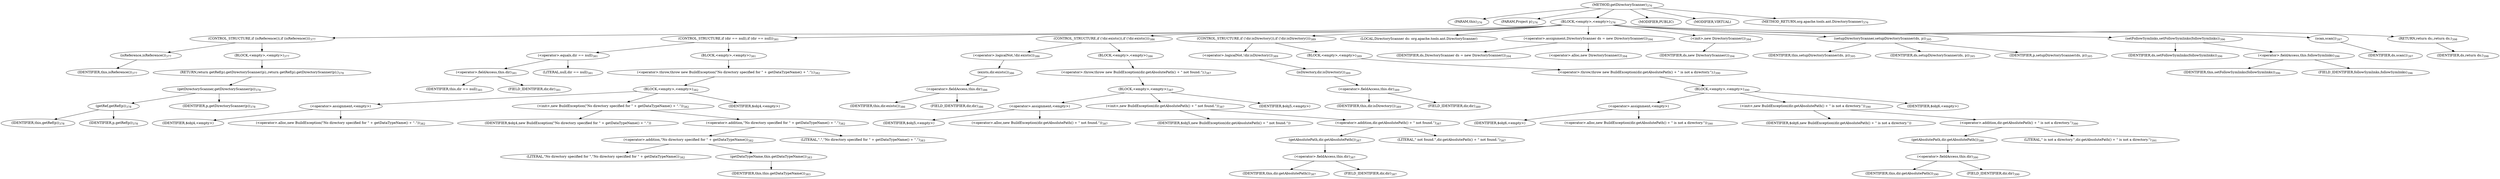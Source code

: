 digraph "getDirectoryScanner" {  
"762" [label = <(METHOD,getDirectoryScanner)<SUB>376</SUB>> ]
"81" [label = <(PARAM,this)<SUB>376</SUB>> ]
"763" [label = <(PARAM,Project p)<SUB>376</SUB>> ]
"764" [label = <(BLOCK,&lt;empty&gt;,&lt;empty&gt;)<SUB>376</SUB>> ]
"765" [label = <(CONTROL_STRUCTURE,if (isReference()),if (isReference()))<SUB>377</SUB>> ]
"766" [label = <(isReference,isReference())<SUB>377</SUB>> ]
"80" [label = <(IDENTIFIER,this,isReference())<SUB>377</SUB>> ]
"767" [label = <(BLOCK,&lt;empty&gt;,&lt;empty&gt;)<SUB>377</SUB>> ]
"768" [label = <(RETURN,return getRef(p).getDirectoryScanner(p);,return getRef(p).getDirectoryScanner(p);)<SUB>378</SUB>> ]
"769" [label = <(getDirectoryScanner,getDirectoryScanner(p))<SUB>378</SUB>> ]
"770" [label = <(getRef,getRef(p))<SUB>378</SUB>> ]
"82" [label = <(IDENTIFIER,this,getRef(p))<SUB>378</SUB>> ]
"771" [label = <(IDENTIFIER,p,getRef(p))<SUB>378</SUB>> ]
"772" [label = <(IDENTIFIER,p,getDirectoryScanner(p))<SUB>378</SUB>> ]
"773" [label = <(CONTROL_STRUCTURE,if (dir == null),if (dir == null))<SUB>381</SUB>> ]
"774" [label = <(&lt;operator&gt;.equals,dir == null)<SUB>381</SUB>> ]
"775" [label = <(&lt;operator&gt;.fieldAccess,this.dir)<SUB>381</SUB>> ]
"776" [label = <(IDENTIFIER,this,dir == null)<SUB>381</SUB>> ]
"777" [label = <(FIELD_IDENTIFIER,dir,dir)<SUB>381</SUB>> ]
"778" [label = <(LITERAL,null,dir == null)<SUB>381</SUB>> ]
"779" [label = <(BLOCK,&lt;empty&gt;,&lt;empty&gt;)<SUB>381</SUB>> ]
"780" [label = <(&lt;operator&gt;.throw,throw new BuildException(&quot;No directory specified for &quot; + getDataTypeName() + &quot;.&quot;);)<SUB>382</SUB>> ]
"781" [label = <(BLOCK,&lt;empty&gt;,&lt;empty&gt;)<SUB>382</SUB>> ]
"782" [label = <(&lt;operator&gt;.assignment,&lt;empty&gt;)> ]
"783" [label = <(IDENTIFIER,$obj4,&lt;empty&gt;)> ]
"784" [label = <(&lt;operator&gt;.alloc,new BuildException(&quot;No directory specified for &quot; + getDataTypeName() + &quot;.&quot;))<SUB>382</SUB>> ]
"785" [label = <(&lt;init&gt;,new BuildException(&quot;No directory specified for &quot; + getDataTypeName() + &quot;.&quot;))<SUB>382</SUB>> ]
"786" [label = <(IDENTIFIER,$obj4,new BuildException(&quot;No directory specified for &quot; + getDataTypeName() + &quot;.&quot;))> ]
"787" [label = <(&lt;operator&gt;.addition,&quot;No directory specified for &quot; + getDataTypeName() + &quot;.&quot;)<SUB>382</SUB>> ]
"788" [label = <(&lt;operator&gt;.addition,&quot;No directory specified for &quot; + getDataTypeName())<SUB>382</SUB>> ]
"789" [label = <(LITERAL,&quot;No directory specified for &quot;,&quot;No directory specified for &quot; + getDataTypeName())<SUB>382</SUB>> ]
"790" [label = <(getDataTypeName,this.getDataTypeName())<SUB>383</SUB>> ]
"83" [label = <(IDENTIFIER,this,this.getDataTypeName())<SUB>383</SUB>> ]
"791" [label = <(LITERAL,&quot;.&quot;,&quot;No directory specified for &quot; + getDataTypeName() + &quot;.&quot;)<SUB>383</SUB>> ]
"792" [label = <(IDENTIFIER,$obj4,&lt;empty&gt;)> ]
"793" [label = <(CONTROL_STRUCTURE,if (!dir.exists()),if (!dir.exists()))<SUB>386</SUB>> ]
"794" [label = <(&lt;operator&gt;.logicalNot,!dir.exists())<SUB>386</SUB>> ]
"795" [label = <(exists,dir.exists())<SUB>386</SUB>> ]
"796" [label = <(&lt;operator&gt;.fieldAccess,this.dir)<SUB>386</SUB>> ]
"797" [label = <(IDENTIFIER,this,dir.exists())<SUB>386</SUB>> ]
"798" [label = <(FIELD_IDENTIFIER,dir,dir)<SUB>386</SUB>> ]
"799" [label = <(BLOCK,&lt;empty&gt;,&lt;empty&gt;)<SUB>386</SUB>> ]
"800" [label = <(&lt;operator&gt;.throw,throw new BuildException(dir.getAbsolutePath() + &quot; not found.&quot;);)<SUB>387</SUB>> ]
"801" [label = <(BLOCK,&lt;empty&gt;,&lt;empty&gt;)<SUB>387</SUB>> ]
"802" [label = <(&lt;operator&gt;.assignment,&lt;empty&gt;)> ]
"803" [label = <(IDENTIFIER,$obj5,&lt;empty&gt;)> ]
"804" [label = <(&lt;operator&gt;.alloc,new BuildException(dir.getAbsolutePath() + &quot; not found.&quot;))<SUB>387</SUB>> ]
"805" [label = <(&lt;init&gt;,new BuildException(dir.getAbsolutePath() + &quot; not found.&quot;))<SUB>387</SUB>> ]
"806" [label = <(IDENTIFIER,$obj5,new BuildException(dir.getAbsolutePath() + &quot; not found.&quot;))> ]
"807" [label = <(&lt;operator&gt;.addition,dir.getAbsolutePath() + &quot; not found.&quot;)<SUB>387</SUB>> ]
"808" [label = <(getAbsolutePath,dir.getAbsolutePath())<SUB>387</SUB>> ]
"809" [label = <(&lt;operator&gt;.fieldAccess,this.dir)<SUB>387</SUB>> ]
"810" [label = <(IDENTIFIER,this,dir.getAbsolutePath())<SUB>387</SUB>> ]
"811" [label = <(FIELD_IDENTIFIER,dir,dir)<SUB>387</SUB>> ]
"812" [label = <(LITERAL,&quot; not found.&quot;,dir.getAbsolutePath() + &quot; not found.&quot;)<SUB>387</SUB>> ]
"813" [label = <(IDENTIFIER,$obj5,&lt;empty&gt;)> ]
"814" [label = <(CONTROL_STRUCTURE,if (!dir.isDirectory()),if (!dir.isDirectory()))<SUB>389</SUB>> ]
"815" [label = <(&lt;operator&gt;.logicalNot,!dir.isDirectory())<SUB>389</SUB>> ]
"816" [label = <(isDirectory,dir.isDirectory())<SUB>389</SUB>> ]
"817" [label = <(&lt;operator&gt;.fieldAccess,this.dir)<SUB>389</SUB>> ]
"818" [label = <(IDENTIFIER,this,dir.isDirectory())<SUB>389</SUB>> ]
"819" [label = <(FIELD_IDENTIFIER,dir,dir)<SUB>389</SUB>> ]
"820" [label = <(BLOCK,&lt;empty&gt;,&lt;empty&gt;)<SUB>389</SUB>> ]
"821" [label = <(&lt;operator&gt;.throw,throw new BuildException(dir.getAbsolutePath() + &quot; is not a directory.&quot;);)<SUB>390</SUB>> ]
"822" [label = <(BLOCK,&lt;empty&gt;,&lt;empty&gt;)<SUB>390</SUB>> ]
"823" [label = <(&lt;operator&gt;.assignment,&lt;empty&gt;)> ]
"824" [label = <(IDENTIFIER,$obj6,&lt;empty&gt;)> ]
"825" [label = <(&lt;operator&gt;.alloc,new BuildException(dir.getAbsolutePath() + &quot; is not a directory.&quot;))<SUB>390</SUB>> ]
"826" [label = <(&lt;init&gt;,new BuildException(dir.getAbsolutePath() + &quot; is not a directory.&quot;))<SUB>390</SUB>> ]
"827" [label = <(IDENTIFIER,$obj6,new BuildException(dir.getAbsolutePath() + &quot; is not a directory.&quot;))> ]
"828" [label = <(&lt;operator&gt;.addition,dir.getAbsolutePath() + &quot; is not a directory.&quot;)<SUB>390</SUB>> ]
"829" [label = <(getAbsolutePath,dir.getAbsolutePath())<SUB>390</SUB>> ]
"830" [label = <(&lt;operator&gt;.fieldAccess,this.dir)<SUB>390</SUB>> ]
"831" [label = <(IDENTIFIER,this,dir.getAbsolutePath())<SUB>390</SUB>> ]
"832" [label = <(FIELD_IDENTIFIER,dir,dir)<SUB>390</SUB>> ]
"833" [label = <(LITERAL,&quot; is not a directory.&quot;,dir.getAbsolutePath() + &quot; is not a directory.&quot;)<SUB>391</SUB>> ]
"834" [label = <(IDENTIFIER,$obj6,&lt;empty&gt;)> ]
"85" [label = <(LOCAL,DirectoryScanner ds: org.apache.tools.ant.DirectoryScanner)> ]
"835" [label = <(&lt;operator&gt;.assignment,DirectoryScanner ds = new DirectoryScanner())<SUB>394</SUB>> ]
"836" [label = <(IDENTIFIER,ds,DirectoryScanner ds = new DirectoryScanner())<SUB>394</SUB>> ]
"837" [label = <(&lt;operator&gt;.alloc,new DirectoryScanner())<SUB>394</SUB>> ]
"838" [label = <(&lt;init&gt;,new DirectoryScanner())<SUB>394</SUB>> ]
"84" [label = <(IDENTIFIER,ds,new DirectoryScanner())<SUB>394</SUB>> ]
"839" [label = <(setupDirectoryScanner,setupDirectoryScanner(ds, p))<SUB>395</SUB>> ]
"86" [label = <(IDENTIFIER,this,setupDirectoryScanner(ds, p))<SUB>395</SUB>> ]
"840" [label = <(IDENTIFIER,ds,setupDirectoryScanner(ds, p))<SUB>395</SUB>> ]
"841" [label = <(IDENTIFIER,p,setupDirectoryScanner(ds, p))<SUB>395</SUB>> ]
"842" [label = <(setFollowSymlinks,setFollowSymlinks(followSymlinks))<SUB>396</SUB>> ]
"843" [label = <(IDENTIFIER,ds,setFollowSymlinks(followSymlinks))<SUB>396</SUB>> ]
"844" [label = <(&lt;operator&gt;.fieldAccess,this.followSymlinks)<SUB>396</SUB>> ]
"845" [label = <(IDENTIFIER,this,setFollowSymlinks(followSymlinks))<SUB>396</SUB>> ]
"846" [label = <(FIELD_IDENTIFIER,followSymlinks,followSymlinks)<SUB>396</SUB>> ]
"847" [label = <(scan,scan())<SUB>397</SUB>> ]
"848" [label = <(IDENTIFIER,ds,scan())<SUB>397</SUB>> ]
"849" [label = <(RETURN,return ds;,return ds;)<SUB>398</SUB>> ]
"850" [label = <(IDENTIFIER,ds,return ds;)<SUB>398</SUB>> ]
"851" [label = <(MODIFIER,PUBLIC)> ]
"852" [label = <(MODIFIER,VIRTUAL)> ]
"853" [label = <(METHOD_RETURN,org.apache.tools.ant.DirectoryScanner)<SUB>376</SUB>> ]
  "762" -> "81" 
  "762" -> "763" 
  "762" -> "764" 
  "762" -> "851" 
  "762" -> "852" 
  "762" -> "853" 
  "764" -> "765" 
  "764" -> "773" 
  "764" -> "793" 
  "764" -> "814" 
  "764" -> "85" 
  "764" -> "835" 
  "764" -> "838" 
  "764" -> "839" 
  "764" -> "842" 
  "764" -> "847" 
  "764" -> "849" 
  "765" -> "766" 
  "765" -> "767" 
  "766" -> "80" 
  "767" -> "768" 
  "768" -> "769" 
  "769" -> "770" 
  "769" -> "772" 
  "770" -> "82" 
  "770" -> "771" 
  "773" -> "774" 
  "773" -> "779" 
  "774" -> "775" 
  "774" -> "778" 
  "775" -> "776" 
  "775" -> "777" 
  "779" -> "780" 
  "780" -> "781" 
  "781" -> "782" 
  "781" -> "785" 
  "781" -> "792" 
  "782" -> "783" 
  "782" -> "784" 
  "785" -> "786" 
  "785" -> "787" 
  "787" -> "788" 
  "787" -> "791" 
  "788" -> "789" 
  "788" -> "790" 
  "790" -> "83" 
  "793" -> "794" 
  "793" -> "799" 
  "794" -> "795" 
  "795" -> "796" 
  "796" -> "797" 
  "796" -> "798" 
  "799" -> "800" 
  "800" -> "801" 
  "801" -> "802" 
  "801" -> "805" 
  "801" -> "813" 
  "802" -> "803" 
  "802" -> "804" 
  "805" -> "806" 
  "805" -> "807" 
  "807" -> "808" 
  "807" -> "812" 
  "808" -> "809" 
  "809" -> "810" 
  "809" -> "811" 
  "814" -> "815" 
  "814" -> "820" 
  "815" -> "816" 
  "816" -> "817" 
  "817" -> "818" 
  "817" -> "819" 
  "820" -> "821" 
  "821" -> "822" 
  "822" -> "823" 
  "822" -> "826" 
  "822" -> "834" 
  "823" -> "824" 
  "823" -> "825" 
  "826" -> "827" 
  "826" -> "828" 
  "828" -> "829" 
  "828" -> "833" 
  "829" -> "830" 
  "830" -> "831" 
  "830" -> "832" 
  "835" -> "836" 
  "835" -> "837" 
  "838" -> "84" 
  "839" -> "86" 
  "839" -> "840" 
  "839" -> "841" 
  "842" -> "843" 
  "842" -> "844" 
  "844" -> "845" 
  "844" -> "846" 
  "847" -> "848" 
  "849" -> "850" 
}
